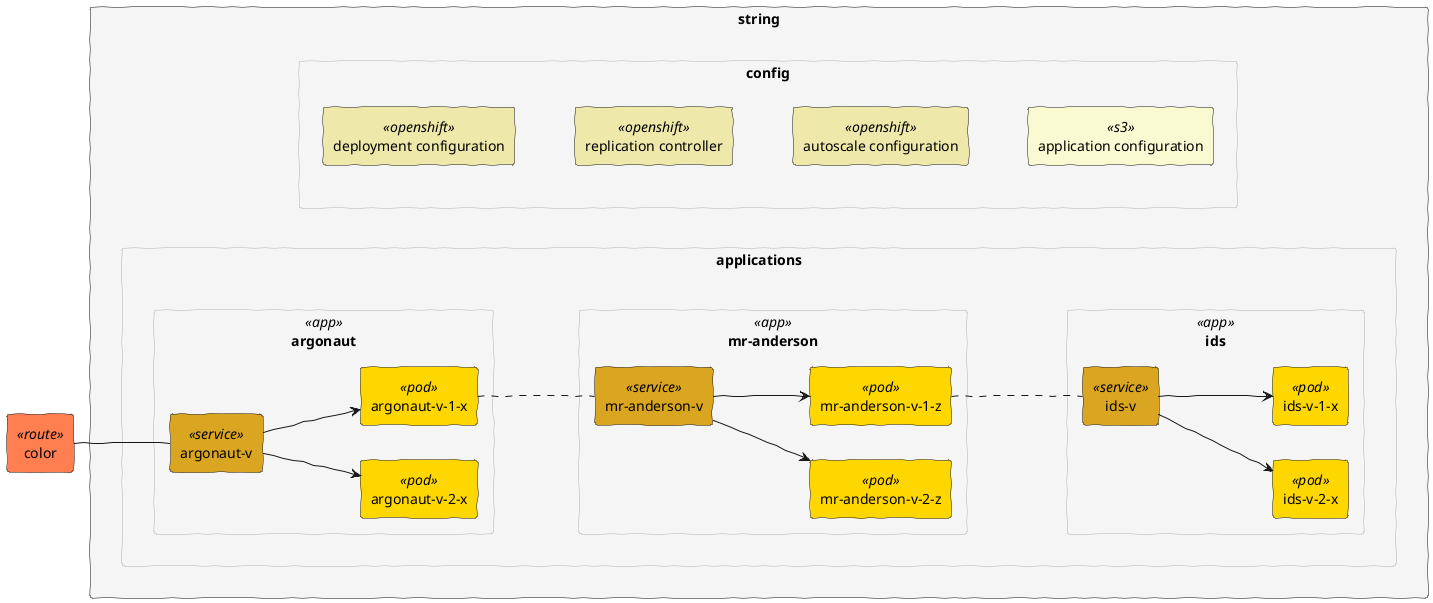 @startuml

left to right direction

skinparam handwritten true
skinparam shadowing false

hide <<string>> stereotype
hide <<config>> stereotype
hide <<applications>> stereotype

skinparam rectangle {
  BorderColor<<string>> Gray
  BorderColor<<config>> LightGray
  BorderColor<<applications>> LightGray
  BorderColor<<app>> LightGray
  BackgroundColor<<service>> GoldenRod
  BackgroundColor<<pod>> Gold
  BackgroundColor<<openshift>> PaleGoldenRod
  BackgroundColor<<s3>> LightGoldenRodYellow
  BackgroundColor<<route>> Coral
  BackgroundColor WhiteSmoke
}

rectangle "string" <<string>> {
  rectangle "applications" <<applications>> as apps {

    rectangle "argonaut" <<app>> as appa {
      rectangle "argonaut-v" <<service>> as sa
      rectangle "argonaut-v-2-x" <<pod>> as pa2
      rectangle "argonaut-v-1-x" <<pod>> as pa1
    }

    rectangle "mr-anderson" <<app>> as appm {
      rectangle "mr-anderson-v" <<service>> as sm
      rectangle "mr-anderson-v-2-z" <<pod>> as pm2
      rectangle "mr-anderson-v-1-z" <<pod>> as pm1
    }

    rectangle "ids" <<app>> as appi {
      rectangle "ids-v" <<service>> as si
      rectangle "ids-v-2-x" <<pod>> as pi2
      rectangle "ids-v-1-x" <<pod>> as pi1
    }

  }

  rectangle "config" <<config>> as cfg {
    rectangle "replication controller" <<openshift>> as rcfg
    rectangle "autoscale configuration" <<openshift>> as ascfg
    rectangle "deployment configuration" <<openshift>> as dcfg
    rectangle "application configuration" <<s3>> as acfg
  }
}

rectangle color <<route>> as r


sa --> pa1
sa --> pa2

sm --> pm1
sm --> pm2

si --> pi1
si --> pi2


pa1 .. sm
pm1 .. si


dcfg -[hidden]- rcfg
rcfg -[hidden]- ascfg
ascfg -[hidden]- acfg

apps -[hidden]down- cfg

r -- sa

@enduml